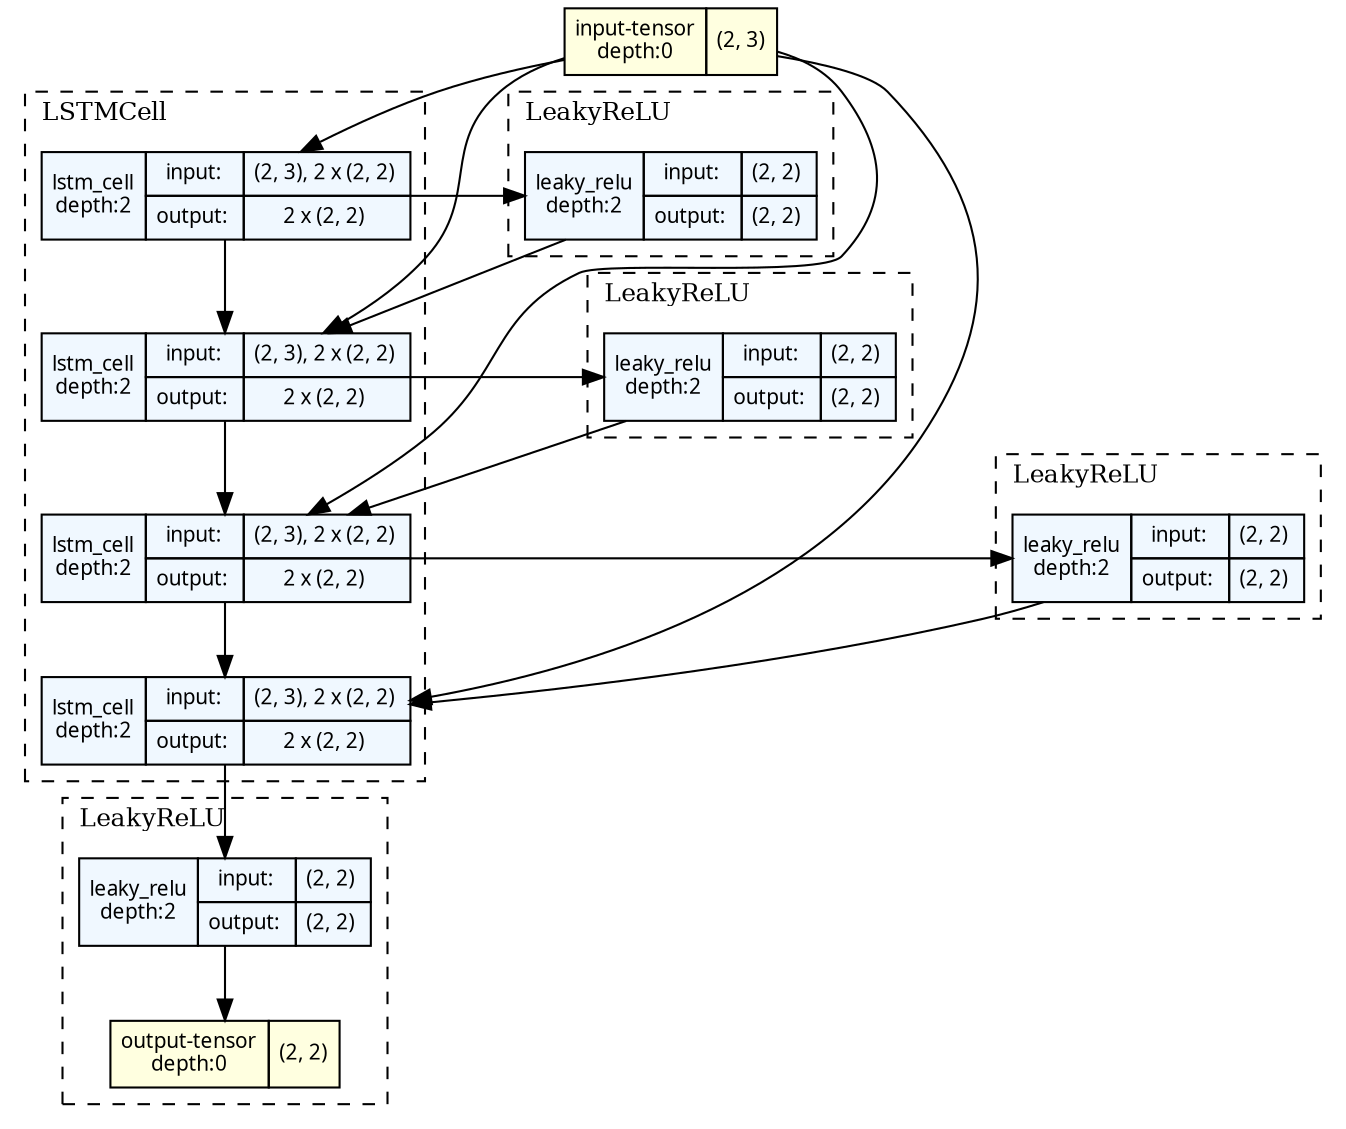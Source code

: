 strict digraph RecursiveNet {
	graph [ordering=in size="14.7,14.7"]
	node [align=left fontname="Linux libertine" fontsize=10 height=0.2 margin=0 ranksep=0.1 shape=plaintext style=filled]
	edge [fontsize=10]
	0 [label=<
                    <TABLE BORDER="0" CELLBORDER="1"
                    CELLSPACING="0" CELLPADDING="4">
                        <TR><TD>input-tensor<BR/>depth:0</TD><TD>(2, 3)</TD></TR>
                    </TABLE>> fillcolor=lightyellow]
	subgraph cluster_2 {
		fontsize=12 label=LSTMCell labeljust=l style=dashed
		1 [label=<
                    <TABLE BORDER="0" CELLBORDER="1"
                    CELLSPACING="0" CELLPADDING="4">
                    <TR>
                        <TD ROWSPAN="2">lstm_cell<BR/>depth:2</TD>
                        <TD COLSPAN="2">input:</TD>
                        <TD COLSPAN="2">(2, 3), 2 x (2, 2) </TD>
                    </TR>
                    <TR>
                        <TD COLSPAN="2">output: </TD>
                        <TD COLSPAN="2">2 x (2, 2) </TD>
                    </TR>
                    </TABLE>> fillcolor=aliceblue]
	}
	subgraph cluster_3 {
		fontsize=12 label=LeakyReLU labeljust=l style=dashed
		2 [label=<
                    <TABLE BORDER="0" CELLBORDER="1"
                    CELLSPACING="0" CELLPADDING="4">
                    <TR>
                        <TD ROWSPAN="2">leaky_relu<BR/>depth:2</TD>
                        <TD COLSPAN="2">input:</TD>
                        <TD COLSPAN="2">(2, 2) </TD>
                    </TR>
                    <TR>
                        <TD COLSPAN="2">output: </TD>
                        <TD COLSPAN="2">(2, 2) </TD>
                    </TR>
                    </TABLE>> fillcolor=aliceblue]
	}
	subgraph cluster_2 {
		fontsize=12 label=LSTMCell labeljust=l style=dashed
		3 [label=<
                    <TABLE BORDER="0" CELLBORDER="1"
                    CELLSPACING="0" CELLPADDING="4">
                    <TR>
                        <TD ROWSPAN="2">lstm_cell<BR/>depth:2</TD>
                        <TD COLSPAN="2">input:</TD>
                        <TD COLSPAN="2">(2, 3), 2 x (2, 2) </TD>
                    </TR>
                    <TR>
                        <TD COLSPAN="2">output: </TD>
                        <TD COLSPAN="2">2 x (2, 2) </TD>
                    </TR>
                    </TABLE>> fillcolor=aliceblue]
	}
	subgraph cluster_4 {
		fontsize=12 label=LeakyReLU labeljust=l style=dashed
		4 [label=<
                    <TABLE BORDER="0" CELLBORDER="1"
                    CELLSPACING="0" CELLPADDING="4">
                    <TR>
                        <TD ROWSPAN="2">leaky_relu<BR/>depth:2</TD>
                        <TD COLSPAN="2">input:</TD>
                        <TD COLSPAN="2">(2, 2) </TD>
                    </TR>
                    <TR>
                        <TD COLSPAN="2">output: </TD>
                        <TD COLSPAN="2">(2, 2) </TD>
                    </TR>
                    </TABLE>> fillcolor=aliceblue]
	}
	subgraph cluster_2 {
		fontsize=12 label=LSTMCell labeljust=l style=dashed
		5 [label=<
                    <TABLE BORDER="0" CELLBORDER="1"
                    CELLSPACING="0" CELLPADDING="4">
                    <TR>
                        <TD ROWSPAN="2">lstm_cell<BR/>depth:2</TD>
                        <TD COLSPAN="2">input:</TD>
                        <TD COLSPAN="2">(2, 3), 2 x (2, 2) </TD>
                    </TR>
                    <TR>
                        <TD COLSPAN="2">output: </TD>
                        <TD COLSPAN="2">2 x (2, 2) </TD>
                    </TR>
                    </TABLE>> fillcolor=aliceblue]
	}
	subgraph cluster_5 {
		fontsize=12 label=LeakyReLU labeljust=l style=dashed
		6 [label=<
                    <TABLE BORDER="0" CELLBORDER="1"
                    CELLSPACING="0" CELLPADDING="4">
                    <TR>
                        <TD ROWSPAN="2">leaky_relu<BR/>depth:2</TD>
                        <TD COLSPAN="2">input:</TD>
                        <TD COLSPAN="2">(2, 2) </TD>
                    </TR>
                    <TR>
                        <TD COLSPAN="2">output: </TD>
                        <TD COLSPAN="2">(2, 2) </TD>
                    </TR>
                    </TABLE>> fillcolor=aliceblue]
	}
	subgraph cluster_2 {
		fontsize=12 label=LSTMCell labeljust=l style=dashed
		7 [label=<
                    <TABLE BORDER="0" CELLBORDER="1"
                    CELLSPACING="0" CELLPADDING="4">
                    <TR>
                        <TD ROWSPAN="2">lstm_cell<BR/>depth:2</TD>
                        <TD COLSPAN="2">input:</TD>
                        <TD COLSPAN="2">(2, 3), 2 x (2, 2) </TD>
                    </TR>
                    <TR>
                        <TD COLSPAN="2">output: </TD>
                        <TD COLSPAN="2">2 x (2, 2) </TD>
                    </TR>
                    </TABLE>> fillcolor=aliceblue]
	}
	subgraph cluster_6 {
		fontsize=12 label=LeakyReLU labeljust=l style=dashed
		8 [label=<
                    <TABLE BORDER="0" CELLBORDER="1"
                    CELLSPACING="0" CELLPADDING="4">
                    <TR>
                        <TD ROWSPAN="2">leaky_relu<BR/>depth:2</TD>
                        <TD COLSPAN="2">input:</TD>
                        <TD COLSPAN="2">(2, 2) </TD>
                    </TR>
                    <TR>
                        <TD COLSPAN="2">output: </TD>
                        <TD COLSPAN="2">(2, 2) </TD>
                    </TR>
                    </TABLE>> fillcolor=aliceblue]
		9 [label=<
                    <TABLE BORDER="0" CELLBORDER="1"
                    CELLSPACING="0" CELLPADDING="4">
                        <TR><TD>output-tensor<BR/>depth:0</TD><TD>(2, 2)</TD></TR>
                    </TABLE>> fillcolor=lightyellow]
	}
	0 -> 1
	1 -> 2
	0 -> 3
	2 -> 3
	1 -> 3
	3 -> 4
	0 -> 5
	4 -> 5
	3 -> 5
	5 -> 6
	0 -> 7
	6 -> 7
	5 -> 7
	7 -> 8
	8 -> 9
}
strict digraph RecursiveNet {
	graph [ordering=in size="14.7,14.7"]
	node [align=left fontname="Linux libertine" fontsize=10 height=0.2 margin=0 ranksep=0.1 shape=plaintext style=filled]
	edge [fontsize=10]
	0 [label=<
                    <TABLE BORDER="0" CELLBORDER="1"
                    CELLSPACING="0" CELLPADDING="4">
                        <TR><TD>input-tensor<BR/>depth:0</TD><TD>(2, 3)</TD></TR>
                    </TABLE>> fillcolor=lightyellow]
	subgraph cluster_2 {
		fontsize=12 label=LSTMCell labeljust=l style=dashed
		1 [label=<
                    <TABLE BORDER="0" CELLBORDER="1"
                    CELLSPACING="0" CELLPADDING="4">
                    <TR>
                        <TD ROWSPAN="2">lstm_cell<BR/>depth:2</TD>
                        <TD COLSPAN="2">input:</TD>
                        <TD COLSPAN="2">(2, 3), 2 x (2, 2) </TD>
                    </TR>
                    <TR>
                        <TD COLSPAN="2">output: </TD>
                        <TD COLSPAN="2">2 x (2, 2) </TD>
                    </TR>
                    </TABLE>> fillcolor=aliceblue]
	}
	subgraph cluster_3 {
		fontsize=12 label=LeakyReLU labeljust=l style=dashed
		2 [label=<
                    <TABLE BORDER="0" CELLBORDER="1"
                    CELLSPACING="0" CELLPADDING="4">
                    <TR>
                        <TD ROWSPAN="2">leaky_relu<BR/>depth:2</TD>
                        <TD COLSPAN="2">input:</TD>
                        <TD COLSPAN="2">(2, 2) </TD>
                    </TR>
                    <TR>
                        <TD COLSPAN="2">output: </TD>
                        <TD COLSPAN="2">(2, 2) </TD>
                    </TR>
                    </TABLE>> fillcolor=aliceblue]
	}
	subgraph cluster_4 {
		fontsize=12 label=LSTMCell labeljust=l style=dashed
		3 [label=<
                    <TABLE BORDER="0" CELLBORDER="1"
                    CELLSPACING="0" CELLPADDING="4">
                    <TR>
                        <TD ROWSPAN="2">lstm_cell<BR/>depth:2</TD>
                        <TD COLSPAN="2">input:</TD>
                        <TD COLSPAN="2">(2, 3), 2 x (2, 2) </TD>
                    </TR>
                    <TR>
                        <TD COLSPAN="2">output: </TD>
                        <TD COLSPAN="2">2 x (2, 2) </TD>
                    </TR>
                    </TABLE>> fillcolor=aliceblue]
	}
	subgraph cluster_5 {
		fontsize=12 label=LeakyReLU labeljust=l style=dashed
		4 [label=<
                    <TABLE BORDER="0" CELLBORDER="1"
                    CELLSPACING="0" CELLPADDING="4">
                    <TR>
                        <TD ROWSPAN="2">leaky_relu<BR/>depth:2</TD>
                        <TD COLSPAN="2">input:</TD>
                        <TD COLSPAN="2">(2, 2) </TD>
                    </TR>
                    <TR>
                        <TD COLSPAN="2">output: </TD>
                        <TD COLSPAN="2">(2, 2) </TD>
                    </TR>
                    </TABLE>> fillcolor=aliceblue]
	}
	subgraph cluster_6 {
		fontsize=12 label=LSTMCell labeljust=l style=dashed
		5 [label=<
                    <TABLE BORDER="0" CELLBORDER="1"
                    CELLSPACING="0" CELLPADDING="4">
                    <TR>
                        <TD ROWSPAN="2">lstm_cell<BR/>depth:2</TD>
                        <TD COLSPAN="2">input:</TD>
                        <TD COLSPAN="2">(2, 3), 2 x (2, 2) </TD>
                    </TR>
                    <TR>
                        <TD COLSPAN="2">output: </TD>
                        <TD COLSPAN="2">2 x (2, 2) </TD>
                    </TR>
                    </TABLE>> fillcolor=aliceblue]
	}
	subgraph cluster_7 {
		fontsize=12 label=LeakyReLU labeljust=l style=dashed
		6 [label=<
                    <TABLE BORDER="0" CELLBORDER="1"
                    CELLSPACING="0" CELLPADDING="4">
                    <TR>
                        <TD ROWSPAN="2">leaky_relu<BR/>depth:2</TD>
                        <TD COLSPAN="2">input:</TD>
                        <TD COLSPAN="2">(2, 2) </TD>
                    </TR>
                    <TR>
                        <TD COLSPAN="2">output: </TD>
                        <TD COLSPAN="2">(2, 2) </TD>
                    </TR>
                    </TABLE>> fillcolor=aliceblue]
	}
	subgraph cluster_8 {
		fontsize=12 label=LSTMCell labeljust=l style=dashed
		7 [label=<
                    <TABLE BORDER="0" CELLBORDER="1"
                    CELLSPACING="0" CELLPADDING="4">
                    <TR>
                        <TD ROWSPAN="2">lstm_cell<BR/>depth:2</TD>
                        <TD COLSPAN="2">input:</TD>
                        <TD COLSPAN="2">(2, 3), 2 x (2, 2) </TD>
                    </TR>
                    <TR>
                        <TD COLSPAN="2">output: </TD>
                        <TD COLSPAN="2">2 x (2, 2) </TD>
                    </TR>
                    </TABLE>> fillcolor=aliceblue]
	}
	subgraph cluster_9 {
		fontsize=12 label=LeakyReLU labeljust=l style=dashed
		8 [label=<
                    <TABLE BORDER="0" CELLBORDER="1"
                    CELLSPACING="0" CELLPADDING="4">
                    <TR>
                        <TD ROWSPAN="2">leaky_relu<BR/>depth:2</TD>
                        <TD COLSPAN="2">input:</TD>
                        <TD COLSPAN="2">(2, 2) </TD>
                    </TR>
                    <TR>
                        <TD COLSPAN="2">output: </TD>
                        <TD COLSPAN="2">(2, 2) </TD>
                    </TR>
                    </TABLE>> fillcolor=aliceblue]
		9 [label=<
                    <TABLE BORDER="0" CELLBORDER="1"
                    CELLSPACING="0" CELLPADDING="4">
                        <TR><TD>output-tensor<BR/>depth:0</TD><TD>(2, 2)</TD></TR>
                    </TABLE>> fillcolor=lightyellow]
	}
	0 -> 1
	1 -> 2
	0 -> 3
	2 -> 3
	1 -> 3
	3 -> 4
	0 -> 5
	4 -> 5
	3 -> 5
	5 -> 6
	0 -> 7
	6 -> 7
	5 -> 7
	7 -> 8
	8 -> 9
}
